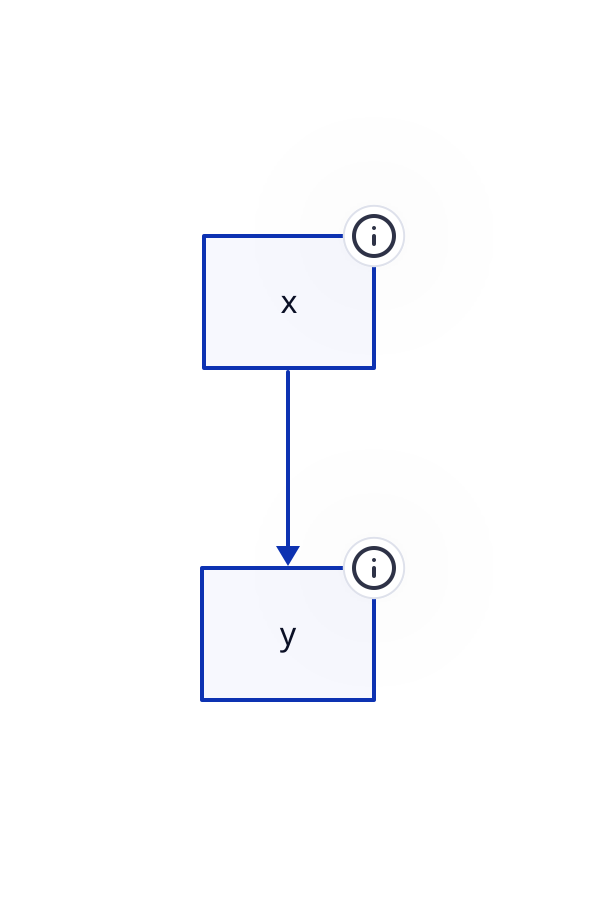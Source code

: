 x: { tooltip: Total abstinence is easier than perfect moderation }
y: { tooltip: Gee, I feel kind of LIGHT in the head now,\nknowing I can't make my satellite dish PAYMENTS! }
x -> y
